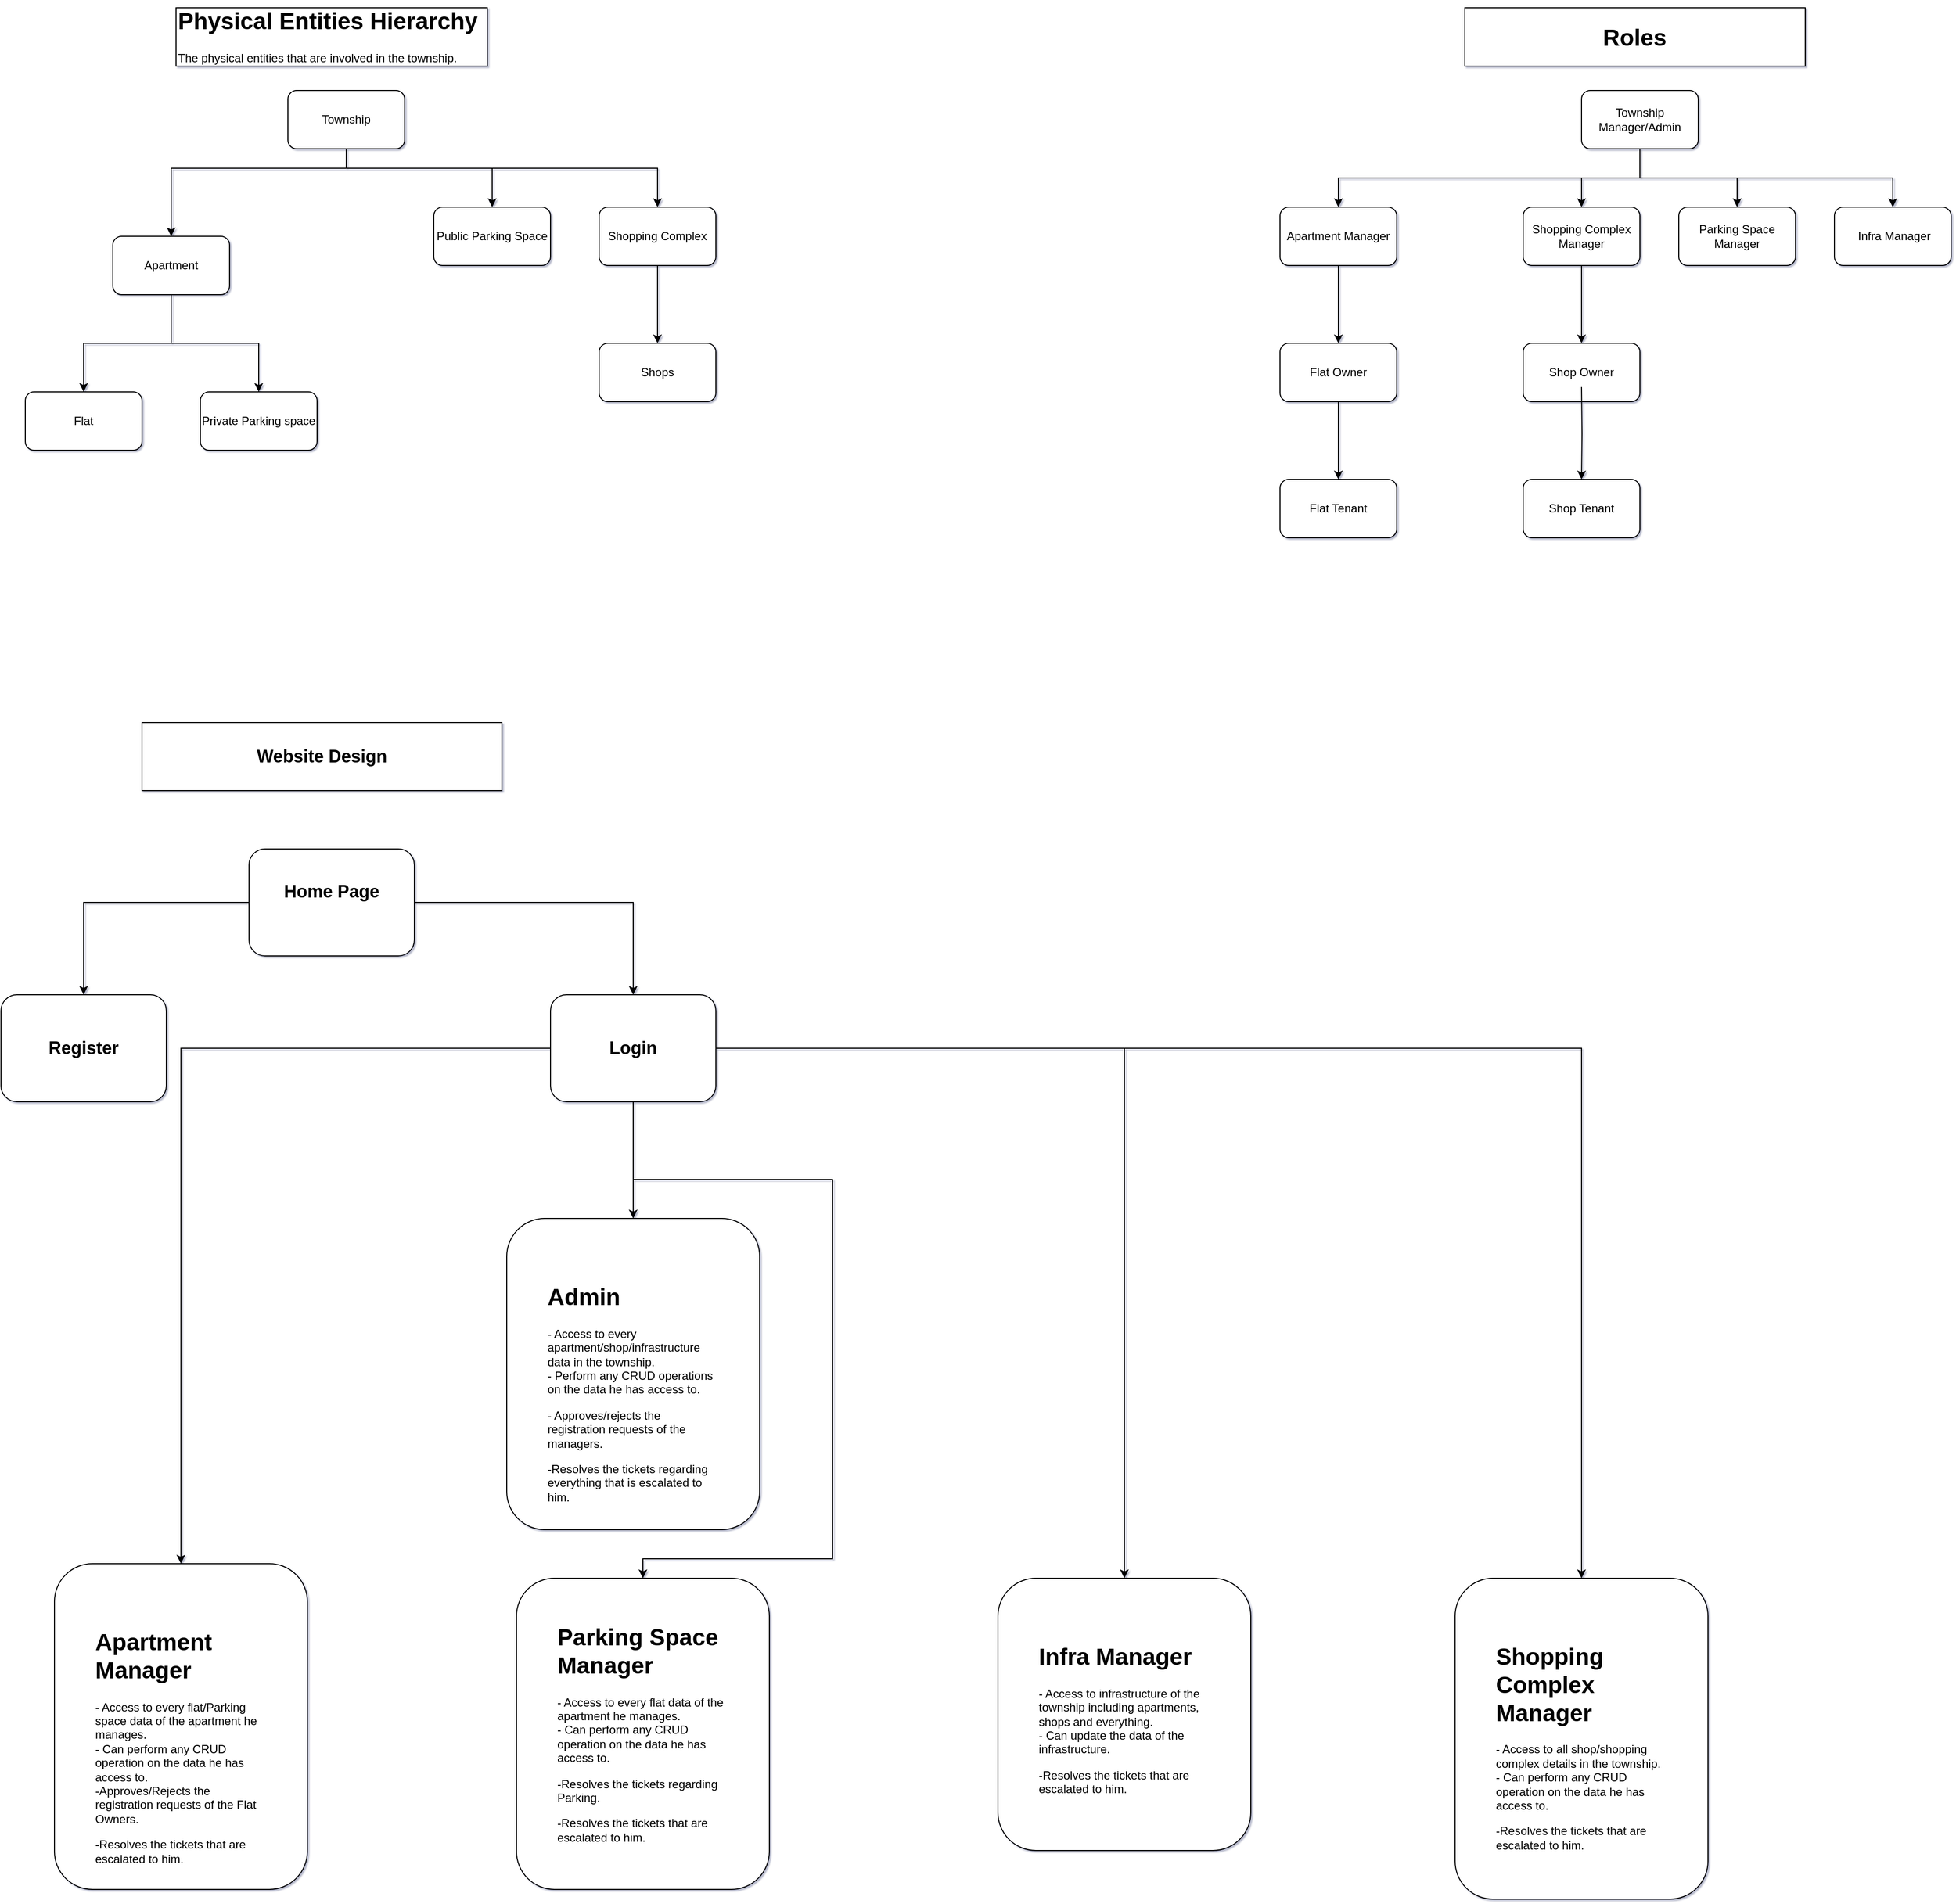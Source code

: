 <mxfile version="24.7.6">
  <diagram name="Page-1" id="0cKK37piDNfDpkpMslB8">
    <mxGraphModel dx="1760" dy="900" grid="1" gridSize="10" guides="1" tooltips="1" connect="1" arrows="1" fold="1" page="1" pageScale="1" pageWidth="2339" pageHeight="3300" background="none" math="0" shadow="1">
      <root>
        <mxCell id="0" />
        <mxCell id="1" parent="0" />
        <mxCell id="HcHngkBZ9r_t7SCX0QgI-21" style="edgeStyle=orthogonalEdgeStyle;rounded=0;orthogonalLoop=1;jettySize=auto;html=1;entryX=0.5;entryY=0;entryDx=0;entryDy=0;" edge="1" parent="1" source="HcHngkBZ9r_t7SCX0QgI-1" target="HcHngkBZ9r_t7SCX0QgI-7">
          <mxGeometry relative="1" as="geometry">
            <Array as="points">
              <mxPoint x="590" y="250" />
              <mxPoint x="740" y="250" />
            </Array>
          </mxGeometry>
        </mxCell>
        <mxCell id="HcHngkBZ9r_t7SCX0QgI-22" style="edgeStyle=orthogonalEdgeStyle;rounded=0;orthogonalLoop=1;jettySize=auto;html=1;entryX=0.5;entryY=0;entryDx=0;entryDy=0;" edge="1" parent="1" source="HcHngkBZ9r_t7SCX0QgI-1" target="HcHngkBZ9r_t7SCX0QgI-8">
          <mxGeometry relative="1" as="geometry">
            <Array as="points">
              <mxPoint x="590" y="250" />
              <mxPoint x="910" y="250" />
            </Array>
          </mxGeometry>
        </mxCell>
        <mxCell id="HcHngkBZ9r_t7SCX0QgI-28" style="edgeStyle=orthogonalEdgeStyle;rounded=0;orthogonalLoop=1;jettySize=auto;html=1;entryX=0.5;entryY=0;entryDx=0;entryDy=0;" edge="1" parent="1" source="HcHngkBZ9r_t7SCX0QgI-1" target="HcHngkBZ9r_t7SCX0QgI-3">
          <mxGeometry relative="1" as="geometry">
            <Array as="points">
              <mxPoint x="590" y="250" />
              <mxPoint x="410" y="250" />
            </Array>
          </mxGeometry>
        </mxCell>
        <mxCell id="HcHngkBZ9r_t7SCX0QgI-1" value="Township" style="rounded=1;whiteSpace=wrap;html=1;" vertex="1" parent="1">
          <mxGeometry x="530" y="170" width="120" height="60" as="geometry" />
        </mxCell>
        <mxCell id="HcHngkBZ9r_t7SCX0QgI-24" style="edgeStyle=orthogonalEdgeStyle;rounded=0;orthogonalLoop=1;jettySize=auto;html=1;entryX=0.5;entryY=0;entryDx=0;entryDy=0;" edge="1" parent="1" source="HcHngkBZ9r_t7SCX0QgI-3" target="HcHngkBZ9r_t7SCX0QgI-18">
          <mxGeometry relative="1" as="geometry">
            <Array as="points">
              <mxPoint x="410" y="430" />
              <mxPoint x="500" y="430" />
            </Array>
          </mxGeometry>
        </mxCell>
        <mxCell id="HcHngkBZ9r_t7SCX0QgI-27" style="edgeStyle=orthogonalEdgeStyle;rounded=0;orthogonalLoop=1;jettySize=auto;html=1;entryX=0.5;entryY=0;entryDx=0;entryDy=0;" edge="1" parent="1" source="HcHngkBZ9r_t7SCX0QgI-3" target="HcHngkBZ9r_t7SCX0QgI-16">
          <mxGeometry relative="1" as="geometry" />
        </mxCell>
        <mxCell id="HcHngkBZ9r_t7SCX0QgI-3" value="Apartment" style="rounded=1;whiteSpace=wrap;html=1;" vertex="1" parent="1">
          <mxGeometry x="350" y="320" width="120" height="60" as="geometry" />
        </mxCell>
        <mxCell id="HcHngkBZ9r_t7SCX0QgI-7" value="Public Parking Space" style="rounded=1;whiteSpace=wrap;html=1;" vertex="1" parent="1">
          <mxGeometry x="680" y="290" width="120" height="60" as="geometry" />
        </mxCell>
        <mxCell id="HcHngkBZ9r_t7SCX0QgI-59" value="" style="edgeStyle=orthogonalEdgeStyle;rounded=0;orthogonalLoop=1;jettySize=auto;html=1;" edge="1" parent="1" source="HcHngkBZ9r_t7SCX0QgI-8" target="HcHngkBZ9r_t7SCX0QgI-58">
          <mxGeometry relative="1" as="geometry" />
        </mxCell>
        <mxCell id="HcHngkBZ9r_t7SCX0QgI-8" value="Shopping Complex" style="rounded=1;whiteSpace=wrap;html=1;" vertex="1" parent="1">
          <mxGeometry x="850" y="290" width="120" height="60" as="geometry" />
        </mxCell>
        <mxCell id="HcHngkBZ9r_t7SCX0QgI-16" value="Flat" style="rounded=1;whiteSpace=wrap;html=1;" vertex="1" parent="1">
          <mxGeometry x="260" y="480" width="120" height="60" as="geometry" />
        </mxCell>
        <mxCell id="HcHngkBZ9r_t7SCX0QgI-18" value="Private Parking space" style="rounded=1;whiteSpace=wrap;html=1;" vertex="1" parent="1">
          <mxGeometry x="440" y="480" width="120" height="60" as="geometry" />
        </mxCell>
        <mxCell id="HcHngkBZ9r_t7SCX0QgI-32" value="" style="rounded=0;whiteSpace=wrap;html=1;" vertex="1" parent="1">
          <mxGeometry x="415" y="85" width="320" height="60" as="geometry" />
        </mxCell>
        <mxCell id="HcHngkBZ9r_t7SCX0QgI-31" value="&lt;h1 style=&quot;margin-top: 0px;&quot;&gt;Physical Entities Hierarchy&lt;/h1&gt;&lt;p&gt;The physical entities that are involved in the township.&lt;/p&gt;" style="text;html=1;whiteSpace=wrap;overflow=hidden;rounded=0;" vertex="1" parent="1">
          <mxGeometry x="415" y="77.5" width="350" height="75" as="geometry" />
        </mxCell>
        <mxCell id="HcHngkBZ9r_t7SCX0QgI-66" style="edgeStyle=orthogonalEdgeStyle;rounded=0;orthogonalLoop=1;jettySize=auto;html=1;entryX=0.5;entryY=0;entryDx=0;entryDy=0;" edge="1" parent="1" source="HcHngkBZ9r_t7SCX0QgI-33" target="HcHngkBZ9r_t7SCX0QgI-35">
          <mxGeometry relative="1" as="geometry">
            <Array as="points">
              <mxPoint x="1920" y="260" />
              <mxPoint x="1610" y="260" />
            </Array>
          </mxGeometry>
        </mxCell>
        <mxCell id="HcHngkBZ9r_t7SCX0QgI-67" style="edgeStyle=orthogonalEdgeStyle;rounded=0;orthogonalLoop=1;jettySize=auto;html=1;exitX=0.5;exitY=1;exitDx=0;exitDy=0;entryX=0.5;entryY=0;entryDx=0;entryDy=0;" edge="1" parent="1" source="HcHngkBZ9r_t7SCX0QgI-33" target="HcHngkBZ9r_t7SCX0QgI-61">
          <mxGeometry relative="1" as="geometry" />
        </mxCell>
        <mxCell id="HcHngkBZ9r_t7SCX0QgI-68" style="edgeStyle=orthogonalEdgeStyle;rounded=0;orthogonalLoop=1;jettySize=auto;html=1;exitX=0.5;exitY=1;exitDx=0;exitDy=0;entryX=0.5;entryY=0;entryDx=0;entryDy=0;" edge="1" parent="1" source="HcHngkBZ9r_t7SCX0QgI-33" target="HcHngkBZ9r_t7SCX0QgI-38">
          <mxGeometry relative="1" as="geometry" />
        </mxCell>
        <mxCell id="HcHngkBZ9r_t7SCX0QgI-69" style="edgeStyle=orthogonalEdgeStyle;rounded=0;orthogonalLoop=1;jettySize=auto;html=1;exitX=0.5;exitY=1;exitDx=0;exitDy=0;" edge="1" parent="1" source="HcHngkBZ9r_t7SCX0QgI-33" target="HcHngkBZ9r_t7SCX0QgI-64">
          <mxGeometry relative="1" as="geometry" />
        </mxCell>
        <mxCell id="HcHngkBZ9r_t7SCX0QgI-33" value="Township Manager/Admin" style="rounded=1;whiteSpace=wrap;html=1;" vertex="1" parent="1">
          <mxGeometry x="1860" y="170" width="120" height="60" as="geometry" />
        </mxCell>
        <mxCell id="HcHngkBZ9r_t7SCX0QgI-43" value="" style="edgeStyle=orthogonalEdgeStyle;rounded=0;orthogonalLoop=1;jettySize=auto;html=1;" edge="1" parent="1" source="HcHngkBZ9r_t7SCX0QgI-35" target="HcHngkBZ9r_t7SCX0QgI-42">
          <mxGeometry relative="1" as="geometry" />
        </mxCell>
        <mxCell id="HcHngkBZ9r_t7SCX0QgI-35" value="Apartment Manager" style="rounded=1;whiteSpace=wrap;html=1;" vertex="1" parent="1">
          <mxGeometry x="1550" y="290" width="120" height="60" as="geometry" />
        </mxCell>
        <mxCell id="HcHngkBZ9r_t7SCX0QgI-55" style="edgeStyle=orthogonalEdgeStyle;rounded=0;orthogonalLoop=1;jettySize=auto;html=1;entryX=0.5;entryY=0;entryDx=0;entryDy=0;" edge="1" parent="1" source="HcHngkBZ9r_t7SCX0QgI-38" target="HcHngkBZ9r_t7SCX0QgI-52">
          <mxGeometry relative="1" as="geometry" />
        </mxCell>
        <mxCell id="HcHngkBZ9r_t7SCX0QgI-38" value="Shopping Complex Manager" style="rounded=1;whiteSpace=wrap;html=1;" vertex="1" parent="1">
          <mxGeometry x="1800" y="290" width="120" height="60" as="geometry" />
        </mxCell>
        <mxCell id="HcHngkBZ9r_t7SCX0QgI-46" value="" style="edgeStyle=orthogonalEdgeStyle;rounded=0;orthogonalLoop=1;jettySize=auto;html=1;" edge="1" parent="1" source="HcHngkBZ9r_t7SCX0QgI-42" target="HcHngkBZ9r_t7SCX0QgI-45">
          <mxGeometry relative="1" as="geometry" />
        </mxCell>
        <mxCell id="HcHngkBZ9r_t7SCX0QgI-42" value="Flat Owner" style="whiteSpace=wrap;html=1;rounded=1;" vertex="1" parent="1">
          <mxGeometry x="1550" y="430" width="120" height="60" as="geometry" />
        </mxCell>
        <mxCell id="HcHngkBZ9r_t7SCX0QgI-45" value="Flat Tenant" style="whiteSpace=wrap;html=1;rounded=1;" vertex="1" parent="1">
          <mxGeometry x="1550" y="570" width="120" height="60" as="geometry" />
        </mxCell>
        <mxCell id="HcHngkBZ9r_t7SCX0QgI-50" value="" style="rounded=0;whiteSpace=wrap;html=1;" vertex="1" parent="1">
          <mxGeometry x="1740" y="85" width="350" height="60" as="geometry" />
        </mxCell>
        <mxCell id="HcHngkBZ9r_t7SCX0QgI-48" value="&lt;h1 style=&quot;margin-top: 0px;&quot;&gt;Roles&lt;/h1&gt;" style="text;html=1;whiteSpace=wrap;overflow=hidden;rounded=0;" vertex="1" parent="1">
          <mxGeometry x="1880" y="95" width="100" height="40" as="geometry" />
        </mxCell>
        <mxCell id="HcHngkBZ9r_t7SCX0QgI-52" value="Shop Owner" style="rounded=1;whiteSpace=wrap;html=1;" vertex="1" parent="1">
          <mxGeometry x="1800" y="430" width="120" height="60" as="geometry" />
        </mxCell>
        <mxCell id="HcHngkBZ9r_t7SCX0QgI-57" value="" style="edgeStyle=orthogonalEdgeStyle;rounded=0;orthogonalLoop=1;jettySize=auto;html=1;" edge="1" parent="1" target="HcHngkBZ9r_t7SCX0QgI-56">
          <mxGeometry relative="1" as="geometry">
            <mxPoint x="1860" y="475" as="sourcePoint" />
          </mxGeometry>
        </mxCell>
        <mxCell id="HcHngkBZ9r_t7SCX0QgI-56" value="Shop Tenant" style="rounded=1;whiteSpace=wrap;html=1;" vertex="1" parent="1">
          <mxGeometry x="1800" y="570" width="120" height="60" as="geometry" />
        </mxCell>
        <mxCell id="HcHngkBZ9r_t7SCX0QgI-58" value="Shops" style="rounded=1;whiteSpace=wrap;html=1;" vertex="1" parent="1">
          <mxGeometry x="850" y="430" width="120" height="60" as="geometry" />
        </mxCell>
        <mxCell id="HcHngkBZ9r_t7SCX0QgI-61" value="Parking Space Manager" style="rounded=1;whiteSpace=wrap;html=1;" vertex="1" parent="1">
          <mxGeometry x="1960" y="290" width="120" height="60" as="geometry" />
        </mxCell>
        <mxCell id="HcHngkBZ9r_t7SCX0QgI-64" value="&amp;nbsp;Infra Manager" style="rounded=1;whiteSpace=wrap;html=1;" vertex="1" parent="1">
          <mxGeometry x="2120" y="290" width="120" height="60" as="geometry" />
        </mxCell>
        <mxCell id="HcHngkBZ9r_t7SCX0QgI-70" value="&lt;font style=&quot;font-size: 18px;&quot;&gt;&lt;b&gt;Website Design&lt;/b&gt;&lt;/font&gt;" style="rounded=0;whiteSpace=wrap;html=1;" vertex="1" parent="1">
          <mxGeometry x="380" y="820" width="370" height="70" as="geometry" />
        </mxCell>
        <mxCell id="HcHngkBZ9r_t7SCX0QgI-74" value="" style="edgeStyle=orthogonalEdgeStyle;rounded=0;orthogonalLoop=1;jettySize=auto;html=1;" edge="1" parent="1" source="HcHngkBZ9r_t7SCX0QgI-71" target="HcHngkBZ9r_t7SCX0QgI-73">
          <mxGeometry relative="1" as="geometry" />
        </mxCell>
        <mxCell id="HcHngkBZ9r_t7SCX0QgI-76" value="" style="edgeStyle=orthogonalEdgeStyle;rounded=0;orthogonalLoop=1;jettySize=auto;html=1;" edge="1" parent="1" source="HcHngkBZ9r_t7SCX0QgI-71" target="HcHngkBZ9r_t7SCX0QgI-75">
          <mxGeometry relative="1" as="geometry" />
        </mxCell>
        <mxCell id="HcHngkBZ9r_t7SCX0QgI-71" value="&lt;b&gt;&lt;font style=&quot;font-size: 18px;&quot;&gt;Home Page&lt;br&gt;&lt;br&gt;&lt;/font&gt;&lt;/b&gt;" style="rounded=1;whiteSpace=wrap;html=1;" vertex="1" parent="1">
          <mxGeometry x="490" y="950" width="170" height="110" as="geometry" />
        </mxCell>
        <mxCell id="HcHngkBZ9r_t7SCX0QgI-81" value="" style="edgeStyle=orthogonalEdgeStyle;rounded=0;orthogonalLoop=1;jettySize=auto;html=1;" edge="1" parent="1" source="HcHngkBZ9r_t7SCX0QgI-73" target="HcHngkBZ9r_t7SCX0QgI-80">
          <mxGeometry relative="1" as="geometry" />
        </mxCell>
        <mxCell id="HcHngkBZ9r_t7SCX0QgI-88" style="edgeStyle=orthogonalEdgeStyle;rounded=0;orthogonalLoop=1;jettySize=auto;html=1;entryX=0.5;entryY=0;entryDx=0;entryDy=0;" edge="1" parent="1" source="HcHngkBZ9r_t7SCX0QgI-73" target="HcHngkBZ9r_t7SCX0QgI-86">
          <mxGeometry relative="1" as="geometry" />
        </mxCell>
        <mxCell id="HcHngkBZ9r_t7SCX0QgI-93" style="edgeStyle=orthogonalEdgeStyle;rounded=0;orthogonalLoop=1;jettySize=auto;html=1;entryX=0.5;entryY=0;entryDx=0;entryDy=0;" edge="1" parent="1" source="HcHngkBZ9r_t7SCX0QgI-73" target="HcHngkBZ9r_t7SCX0QgI-89">
          <mxGeometry relative="1" as="geometry">
            <Array as="points">
              <mxPoint x="885" y="1290" />
              <mxPoint x="1090" y="1290" />
              <mxPoint x="1090" y="1680" />
            </Array>
          </mxGeometry>
        </mxCell>
        <mxCell id="HcHngkBZ9r_t7SCX0QgI-94" style="edgeStyle=orthogonalEdgeStyle;rounded=0;orthogonalLoop=1;jettySize=auto;html=1;exitX=1;exitY=0.5;exitDx=0;exitDy=0;entryX=0.5;entryY=0;entryDx=0;entryDy=0;" edge="1" parent="1" source="HcHngkBZ9r_t7SCX0QgI-73" target="HcHngkBZ9r_t7SCX0QgI-91">
          <mxGeometry relative="1" as="geometry" />
        </mxCell>
        <mxCell id="HcHngkBZ9r_t7SCX0QgI-102" style="edgeStyle=orthogonalEdgeStyle;rounded=0;orthogonalLoop=1;jettySize=auto;html=1;entryX=0.5;entryY=0;entryDx=0;entryDy=0;" edge="1" parent="1" source="HcHngkBZ9r_t7SCX0QgI-73" target="HcHngkBZ9r_t7SCX0QgI-100">
          <mxGeometry relative="1" as="geometry" />
        </mxCell>
        <mxCell id="HcHngkBZ9r_t7SCX0QgI-73" value="&lt;b&gt;&lt;font style=&quot;font-size: 18px;&quot;&gt;Login&lt;/font&gt;&lt;/b&gt;" style="rounded=1;whiteSpace=wrap;html=1;" vertex="1" parent="1">
          <mxGeometry x="800" y="1100" width="170" height="110" as="geometry" />
        </mxCell>
        <mxCell id="HcHngkBZ9r_t7SCX0QgI-75" value="&lt;b&gt;&lt;font style=&quot;font-size: 18px;&quot;&gt;Register&lt;/font&gt;&lt;/b&gt;" style="rounded=1;whiteSpace=wrap;html=1;" vertex="1" parent="1">
          <mxGeometry x="235" y="1100" width="170" height="110" as="geometry" />
        </mxCell>
        <mxCell id="HcHngkBZ9r_t7SCX0QgI-80" value="" style="rounded=1;whiteSpace=wrap;html=1;" vertex="1" parent="1">
          <mxGeometry x="755" y="1330" width="260" height="320" as="geometry" />
        </mxCell>
        <mxCell id="HcHngkBZ9r_t7SCX0QgI-83" value="&lt;h1 style=&quot;margin-top: 0px;&quot;&gt;Admin&lt;/h1&gt;&lt;p&gt;- Access to every apartment/shop/infrastructure data in the township.&lt;br&gt;- Perform any CRUD operations on the data he has access to.&lt;/p&gt;&lt;p&gt;- Approves/rejects the registration requests of the managers.&lt;/p&gt;&lt;p&gt;-Resolves the tickets regarding everything that is escalated to him.&lt;br&gt;&lt;/p&gt;" style="text;html=1;whiteSpace=wrap;overflow=hidden;rounded=0;" vertex="1" parent="1">
          <mxGeometry x="795" y="1390" width="180" height="230" as="geometry" />
        </mxCell>
        <mxCell id="HcHngkBZ9r_t7SCX0QgI-86" value="" style="rounded=1;whiteSpace=wrap;html=1;" vertex="1" parent="1">
          <mxGeometry x="290" y="1685" width="260" height="335" as="geometry" />
        </mxCell>
        <mxCell id="HcHngkBZ9r_t7SCX0QgI-87" value="&lt;h1 style=&quot;margin-top: 0px;&quot;&gt;Apartment Manager&lt;/h1&gt;&lt;p&gt;- Access to every flat/Parking space data of the apartment he manages.&lt;br&gt;- Can perform any CRUD operation on the data he has access to.&lt;br&gt;-&lt;span style=&quot;background-color: initial;&quot;&gt;Approves/Rejects the registration requests of the Flat Owners.&lt;/span&gt;&lt;/p&gt;&lt;p&gt;-Resolves the tickets that are escalated to him.&lt;span style=&quot;background-color: initial;&quot;&gt;&lt;br&gt;&lt;/span&gt;&lt;/p&gt;" style="text;html=1;whiteSpace=wrap;overflow=hidden;rounded=0;" vertex="1" parent="1">
          <mxGeometry x="330" y="1745" width="180" height="255" as="geometry" />
        </mxCell>
        <mxCell id="HcHngkBZ9r_t7SCX0QgI-89" value="" style="rounded=1;whiteSpace=wrap;html=1;" vertex="1" parent="1">
          <mxGeometry x="765" y="1700" width="260" height="320" as="geometry" />
        </mxCell>
        <mxCell id="HcHngkBZ9r_t7SCX0QgI-90" value="&lt;h1 style=&quot;margin-top: 0px;&quot;&gt;Parking Space Manager&lt;/h1&gt;&lt;p&gt;- Access to every flat data of the apartment he manages.&lt;br&gt;- Can perform any CRUD operation on the data he has access to.&lt;/p&gt;&lt;p&gt;-Resolves the tickets regarding Parking.&lt;/p&gt;&lt;p&gt;-Resolves the tickets that are escalated to him.&lt;br&gt;&lt;/p&gt;" style="text;html=1;whiteSpace=wrap;overflow=hidden;rounded=0;" vertex="1" parent="1">
          <mxGeometry x="805" y="1740" width="180" height="240" as="geometry" />
        </mxCell>
        <mxCell id="HcHngkBZ9r_t7SCX0QgI-91" value="" style="rounded=1;whiteSpace=wrap;html=1;" vertex="1" parent="1">
          <mxGeometry x="1260" y="1700" width="260" height="280" as="geometry" />
        </mxCell>
        <mxCell id="HcHngkBZ9r_t7SCX0QgI-92" value="&lt;h1 style=&quot;margin-top: 0px;&quot;&gt;Infra Manager&lt;/h1&gt;&lt;p&gt;- Access to infrastructure of the township including apartments, shops and everything.&lt;br&gt;- Can update the data of the infrastructure.&lt;/p&gt;&lt;p&gt;-Resolves the tickets that are escalated to him.&lt;br&gt;&lt;/p&gt;" style="text;html=1;whiteSpace=wrap;overflow=hidden;rounded=0;" vertex="1" parent="1">
          <mxGeometry x="1300" y="1760" width="180" height="180" as="geometry" />
        </mxCell>
        <mxCell id="HcHngkBZ9r_t7SCX0QgI-100" value="" style="rounded=1;whiteSpace=wrap;html=1;" vertex="1" parent="1">
          <mxGeometry x="1730" y="1700" width="260" height="330" as="geometry" />
        </mxCell>
        <mxCell id="HcHngkBZ9r_t7SCX0QgI-101" value="&lt;h1 style=&quot;margin-top: 0px;&quot;&gt;Shopping Complex Manager&lt;/h1&gt;&lt;p&gt;- Access to all shop/shopping complex details in the township.&lt;br&gt;- Can perform any CRUD operation on the data he has access to.&lt;/p&gt;&lt;p&gt;-Resolves the tickets that are escalated to him.&lt;br&gt;&lt;/p&gt;" style="text;html=1;whiteSpace=wrap;overflow=hidden;rounded=0;" vertex="1" parent="1">
          <mxGeometry x="1770" y="1760" width="180" height="230" as="geometry" />
        </mxCell>
      </root>
    </mxGraphModel>
  </diagram>
</mxfile>
